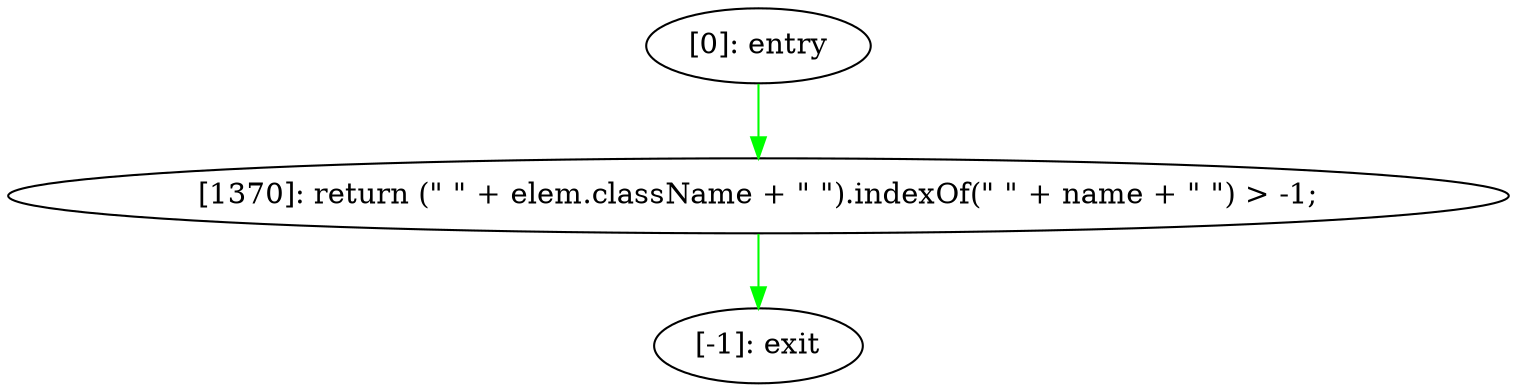 digraph {
"0" [label="[-1]: exit"] 
"1" [label="[1370]: return (\" \" + elem.className + \" \").indexOf(\" \" + name + \" \") > -1;\n"] 
"2" [label="[0]: entry"] 
"1" -> "0" [label="" color="green"] 
"2" -> "1" [label="" color="green"] 
}
